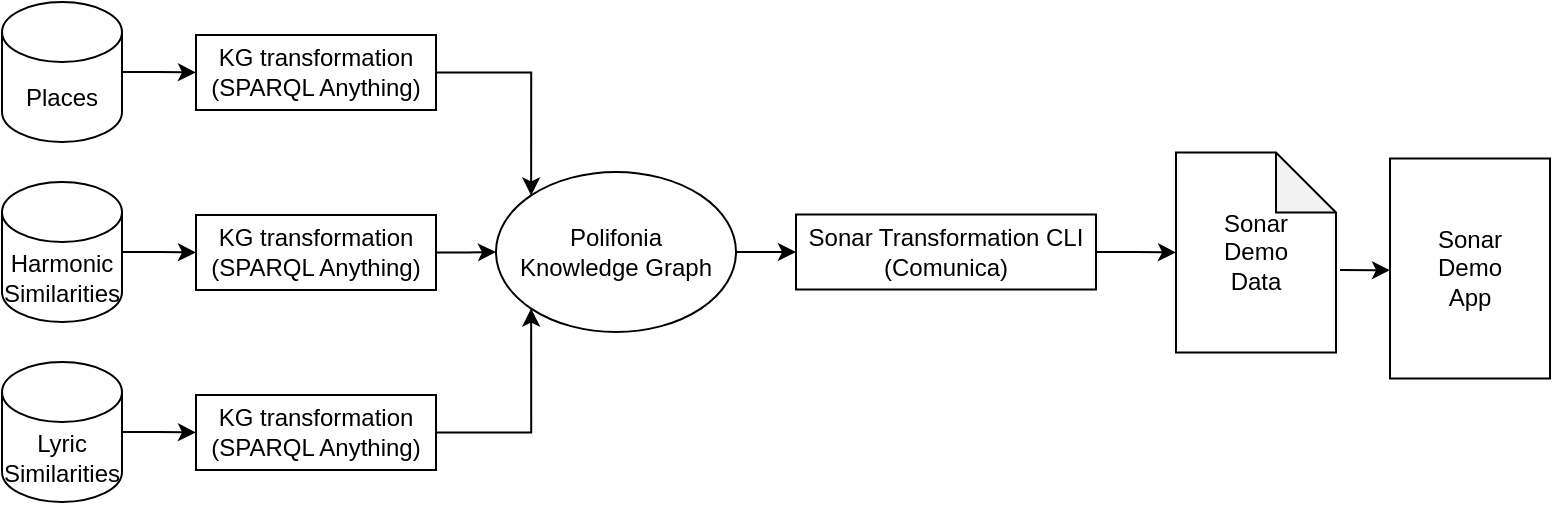 <mxfile version="15.5.2" type="device"><diagram id="2AoAJomQ-XS97c56IxnH" name="Page-1"><mxGraphModel dx="626" dy="773" grid="1" gridSize="10" guides="1" tooltips="1" connect="1" arrows="1" fold="1" page="1" pageScale="1" pageWidth="827" pageHeight="1169" math="0" shadow="0"><root><mxCell id="0"/><mxCell id="1" parent="0"/><mxCell id="O_Y8cs7obxeT1Hpm0dRk-1" value="Places" style="shape=cylinder3;whiteSpace=wrap;html=1;boundedLbl=1;backgroundOutline=1;size=15;" parent="1" vertex="1"><mxGeometry x="20" y="20" width="60" height="70" as="geometry"/></mxCell><mxCell id="O_Y8cs7obxeT1Hpm0dRk-2" value="Harmonic Similarities" style="shape=cylinder3;whiteSpace=wrap;html=1;boundedLbl=1;backgroundOutline=1;size=15;" parent="1" vertex="1"><mxGeometry x="20" y="110" width="60" height="70" as="geometry"/></mxCell><mxCell id="O_Y8cs7obxeT1Hpm0dRk-3" value="Lyric Similarities" style="shape=cylinder3;whiteSpace=wrap;html=1;boundedLbl=1;backgroundOutline=1;size=15;" parent="1" vertex="1"><mxGeometry x="20" y="200" width="60" height="70" as="geometry"/></mxCell><mxCell id="O_Y8cs7obxeT1Hpm0dRk-4" value="KG transformation&lt;br&gt;(SPARQL Anything)" style="rounded=0;whiteSpace=wrap;html=1;" parent="1" vertex="1"><mxGeometry x="117" y="36.5" width="120" height="37.5" as="geometry"/></mxCell><mxCell id="O_Y8cs7obxeT1Hpm0dRk-8" value="KG transformation&lt;br&gt;(SPARQL Anything)" style="rounded=0;whiteSpace=wrap;html=1;" parent="1" vertex="1"><mxGeometry x="117" y="126.5" width="120" height="37.5" as="geometry"/></mxCell><mxCell id="O_Y8cs7obxeT1Hpm0dRk-9" value="KG transformation&lt;br&gt;(SPARQL Anything)" style="rounded=0;whiteSpace=wrap;html=1;" parent="1" vertex="1"><mxGeometry x="117" y="216.5" width="120" height="37.5" as="geometry"/></mxCell><mxCell id="O_Y8cs7obxeT1Hpm0dRk-10" value="" style="endArrow=classic;html=1;rounded=0;edgeStyle=orthogonalEdgeStyle;exitX=1;exitY=0.5;exitDx=0;exitDy=0;exitPerimeter=0;entryX=0;entryY=0.5;entryDx=0;entryDy=0;" parent="1" source="O_Y8cs7obxeT1Hpm0dRk-1" target="O_Y8cs7obxeT1Hpm0dRk-4" edge="1"><mxGeometry width="50" height="50" relative="1" as="geometry"><mxPoint x="47" y="92.5" as="sourcePoint"/><mxPoint x="97" y="42.5" as="targetPoint"/></mxGeometry></mxCell><mxCell id="O_Y8cs7obxeT1Hpm0dRk-11" value="" style="endArrow=classic;html=1;rounded=0;edgeStyle=orthogonalEdgeStyle;exitX=1;exitY=0.5;exitDx=0;exitDy=0;exitPerimeter=0;entryX=0;entryY=0.5;entryDx=0;entryDy=0;" parent="1" source="O_Y8cs7obxeT1Hpm0dRk-2" target="O_Y8cs7obxeT1Hpm0dRk-8" edge="1"><mxGeometry width="50" height="50" relative="1" as="geometry"><mxPoint x="47" y="114.5" as="sourcePoint"/><mxPoint x="117" y="114.5" as="targetPoint"/></mxGeometry></mxCell><mxCell id="O_Y8cs7obxeT1Hpm0dRk-12" value="" style="endArrow=classic;html=1;rounded=0;edgeStyle=orthogonalEdgeStyle;exitX=1;exitY=0.5;exitDx=0;exitDy=0;exitPerimeter=0;entryX=0;entryY=0.5;entryDx=0;entryDy=0;" parent="1" source="O_Y8cs7obxeT1Hpm0dRk-3" target="O_Y8cs7obxeT1Hpm0dRk-9" edge="1"><mxGeometry width="50" height="50" relative="1" as="geometry"><mxPoint x="57" y="155" as="sourcePoint"/><mxPoint x="127" y="155" as="targetPoint"/></mxGeometry></mxCell><mxCell id="O_Y8cs7obxeT1Hpm0dRk-13" value="Polifonia &lt;br&gt;Knowledge Graph" style="ellipse;whiteSpace=wrap;html=1;" parent="1" vertex="1"><mxGeometry x="267" y="105" width="120" height="80" as="geometry"/></mxCell><mxCell id="O_Y8cs7obxeT1Hpm0dRk-14" value="" style="endArrow=classic;html=1;rounded=0;edgeStyle=orthogonalEdgeStyle;entryX=0;entryY=0;entryDx=0;entryDy=0;exitX=1;exitY=0.5;exitDx=0;exitDy=0;" parent="1" source="O_Y8cs7obxeT1Hpm0dRk-4" target="O_Y8cs7obxeT1Hpm0dRk-13" edge="1"><mxGeometry width="50" height="50" relative="1" as="geometry"><mxPoint x="327" y="310" as="sourcePoint"/><mxPoint x="377" y="260" as="targetPoint"/></mxGeometry></mxCell><mxCell id="O_Y8cs7obxeT1Hpm0dRk-15" value="" style="endArrow=classic;html=1;rounded=0;edgeStyle=orthogonalEdgeStyle;exitX=1;exitY=0.5;exitDx=0;exitDy=0;entryX=0;entryY=0.5;entryDx=0;entryDy=0;" parent="1" source="O_Y8cs7obxeT1Hpm0dRk-8" target="O_Y8cs7obxeT1Hpm0dRk-13" edge="1"><mxGeometry width="50" height="50" relative="1" as="geometry"><mxPoint x="247" y="65" as="sourcePoint"/><mxPoint x="277" y="210" as="targetPoint"/></mxGeometry></mxCell><mxCell id="O_Y8cs7obxeT1Hpm0dRk-17" value="" style="endArrow=classic;html=1;rounded=0;edgeStyle=orthogonalEdgeStyle;exitX=1;exitY=0.5;exitDx=0;exitDy=0;entryX=0;entryY=1;entryDx=0;entryDy=0;" parent="1" source="O_Y8cs7obxeT1Hpm0dRk-9" target="O_Y8cs7obxeT1Hpm0dRk-13" edge="1"><mxGeometry width="50" height="50" relative="1" as="geometry"><mxPoint x="247" y="155" as="sourcePoint"/><mxPoint x="301" y="155" as="targetPoint"/></mxGeometry></mxCell><mxCell id="O_Y8cs7obxeT1Hpm0dRk-18" value="Sonar Transformation CLI &lt;br&gt;(Comunica)" style="rounded=0;whiteSpace=wrap;html=1;" parent="1" vertex="1"><mxGeometry x="417" y="126.25" width="150" height="37.5" as="geometry"/></mxCell><mxCell id="O_Y8cs7obxeT1Hpm0dRk-19" value="" style="endArrow=classic;html=1;rounded=0;edgeStyle=orthogonalEdgeStyle;entryX=0;entryY=0.5;entryDx=0;entryDy=0;exitX=1;exitY=0.5;exitDx=0;exitDy=0;" parent="1" source="O_Y8cs7obxeT1Hpm0dRk-13" target="O_Y8cs7obxeT1Hpm0dRk-18" edge="1"><mxGeometry width="50" height="50" relative="1" as="geometry"><mxPoint x="327" y="310" as="sourcePoint"/><mxPoint x="377" y="260" as="targetPoint"/></mxGeometry></mxCell><mxCell id="O_Y8cs7obxeT1Hpm0dRk-25" style="edgeStyle=orthogonalEdgeStyle;rounded=0;orthogonalLoop=1;jettySize=auto;html=1;exitX=1.025;exitY=0.588;exitDx=0;exitDy=0;exitPerimeter=0;entryX=0;entryY=0.5;entryDx=0;entryDy=0;" parent="1" source="O_Y8cs7obxeT1Hpm0dRk-20" target="O_Y8cs7obxeT1Hpm0dRk-22" edge="1"><mxGeometry relative="1" as="geometry"/></mxCell><mxCell id="O_Y8cs7obxeT1Hpm0dRk-20" value="Sonar &lt;br&gt;Demo &lt;br&gt;Data" style="shape=note;whiteSpace=wrap;html=1;backgroundOutline=1;darkOpacity=0.05;" parent="1" vertex="1"><mxGeometry x="607" y="95.25" width="80" height="100" as="geometry"/></mxCell><mxCell id="O_Y8cs7obxeT1Hpm0dRk-22" value="Sonar&lt;br&gt;Demo&lt;br&gt;App" style="rounded=0;whiteSpace=wrap;html=1;" parent="1" vertex="1"><mxGeometry x="714" y="98.25" width="80" height="110" as="geometry"/></mxCell><mxCell id="O_Y8cs7obxeT1Hpm0dRk-23" value="" style="endArrow=classic;html=1;rounded=0;edgeStyle=orthogonalEdgeStyle;entryX=0;entryY=0.5;entryDx=0;entryDy=0;exitX=1;exitY=0.5;exitDx=0;exitDy=0;entryPerimeter=0;" parent="1" source="O_Y8cs7obxeT1Hpm0dRk-18" target="O_Y8cs7obxeT1Hpm0dRk-20" edge="1"><mxGeometry width="50" height="50" relative="1" as="geometry"><mxPoint x="567" y="216.5" as="sourcePoint"/><mxPoint x="597" y="216.5" as="targetPoint"/></mxGeometry></mxCell></root></mxGraphModel></diagram></mxfile>